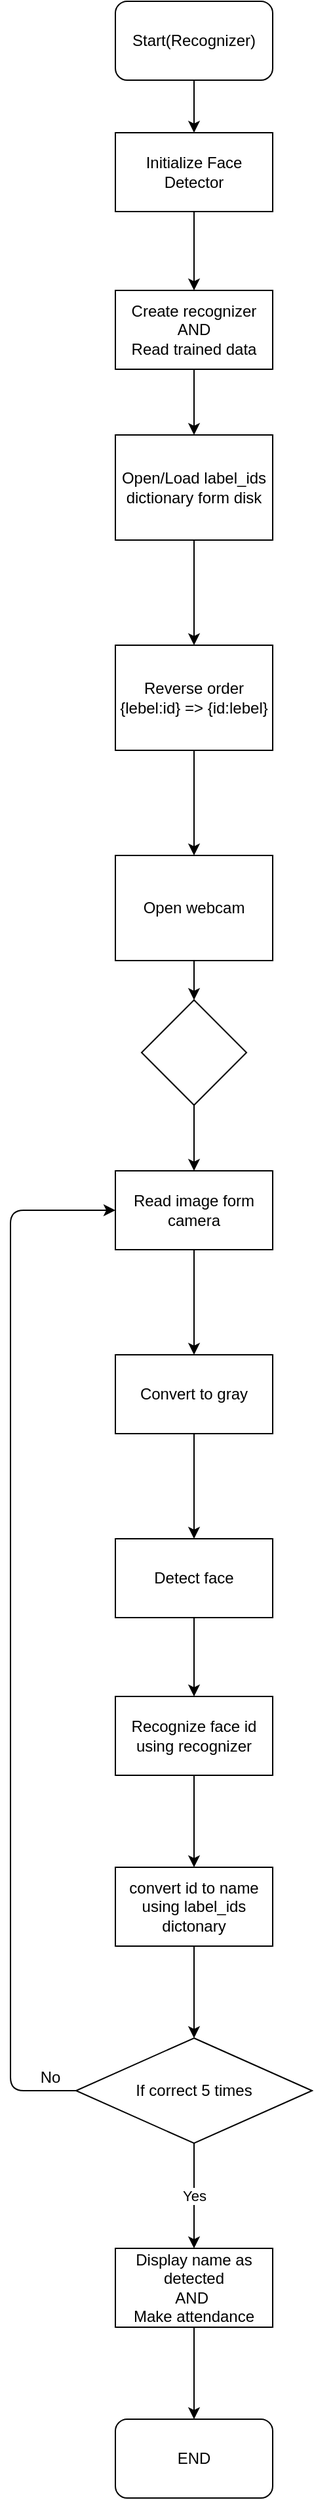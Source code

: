 <mxfile version="13.6.3" type="github">
  <diagram id="jJTg-65ZTCTfqy66i8AP" name="Page-1">
    <mxGraphModel dx="742" dy="508" grid="1" gridSize="10" guides="1" tooltips="1" connect="1" arrows="1" fold="1" page="1" pageScale="1" pageWidth="850" pageHeight="1100" math="0" shadow="0">
      <root>
        <mxCell id="0" />
        <mxCell id="1" parent="0" />
        <mxCell id="sS1diXo8vZ87NtzZJMUr-3" value="" style="edgeStyle=orthogonalEdgeStyle;rounded=0;orthogonalLoop=1;jettySize=auto;html=1;" edge="1" parent="1" source="sS1diXo8vZ87NtzZJMUr-1" target="sS1diXo8vZ87NtzZJMUr-2">
          <mxGeometry relative="1" as="geometry" />
        </mxCell>
        <mxCell id="sS1diXo8vZ87NtzZJMUr-1" value="Start(Recognizer)" style="rounded=1;whiteSpace=wrap;html=1;" vertex="1" parent="1">
          <mxGeometry x="320" y="40" width="120" height="60" as="geometry" />
        </mxCell>
        <mxCell id="sS1diXo8vZ87NtzZJMUr-5" value="" style="edgeStyle=orthogonalEdgeStyle;rounded=0;orthogonalLoop=1;jettySize=auto;html=1;" edge="1" parent="1" source="sS1diXo8vZ87NtzZJMUr-2" target="sS1diXo8vZ87NtzZJMUr-4">
          <mxGeometry relative="1" as="geometry" />
        </mxCell>
        <mxCell id="sS1diXo8vZ87NtzZJMUr-2" value="Initialize Face Detector" style="rounded=0;whiteSpace=wrap;html=1;" vertex="1" parent="1">
          <mxGeometry x="320" y="140" width="120" height="60" as="geometry" />
        </mxCell>
        <mxCell id="sS1diXo8vZ87NtzZJMUr-7" value="" style="edgeStyle=orthogonalEdgeStyle;rounded=0;orthogonalLoop=1;jettySize=auto;html=1;" edge="1" parent="1" source="sS1diXo8vZ87NtzZJMUr-4">
          <mxGeometry relative="1" as="geometry">
            <mxPoint x="380" y="370" as="targetPoint" />
          </mxGeometry>
        </mxCell>
        <mxCell id="sS1diXo8vZ87NtzZJMUr-4" value="Create recognizer&lt;br&gt;AND&lt;br&gt;Read trained data" style="rounded=0;whiteSpace=wrap;html=1;" vertex="1" parent="1">
          <mxGeometry x="320" y="260" width="120" height="60" as="geometry" />
        </mxCell>
        <mxCell id="sS1diXo8vZ87NtzZJMUr-10" value="" style="edgeStyle=orthogonalEdgeStyle;rounded=0;orthogonalLoop=1;jettySize=auto;html=1;" edge="1" parent="1" source="sS1diXo8vZ87NtzZJMUr-8" target="sS1diXo8vZ87NtzZJMUr-9">
          <mxGeometry relative="1" as="geometry" />
        </mxCell>
        <mxCell id="sS1diXo8vZ87NtzZJMUr-8" value="Open/Load label_ids dictionary form disk" style="rounded=0;whiteSpace=wrap;html=1;" vertex="1" parent="1">
          <mxGeometry x="320" y="370" width="120" height="80" as="geometry" />
        </mxCell>
        <mxCell id="sS1diXo8vZ87NtzZJMUr-12" value="" style="edgeStyle=orthogonalEdgeStyle;rounded=0;orthogonalLoop=1;jettySize=auto;html=1;" edge="1" parent="1" source="sS1diXo8vZ87NtzZJMUr-9" target="sS1diXo8vZ87NtzZJMUr-11">
          <mxGeometry relative="1" as="geometry" />
        </mxCell>
        <mxCell id="sS1diXo8vZ87NtzZJMUr-9" value="Reverse order&lt;br&gt;{lebel:id} =&amp;gt; {id:lebel}" style="rounded=0;whiteSpace=wrap;html=1;" vertex="1" parent="1">
          <mxGeometry x="320" y="530" width="120" height="80" as="geometry" />
        </mxCell>
        <mxCell id="sS1diXo8vZ87NtzZJMUr-14" value="" style="edgeStyle=orthogonalEdgeStyle;rounded=0;orthogonalLoop=1;jettySize=auto;html=1;" edge="1" parent="1" source="sS1diXo8vZ87NtzZJMUr-11" target="sS1diXo8vZ87NtzZJMUr-13">
          <mxGeometry relative="1" as="geometry" />
        </mxCell>
        <mxCell id="sS1diXo8vZ87NtzZJMUr-11" value="Open webcam" style="rounded=0;whiteSpace=wrap;html=1;" vertex="1" parent="1">
          <mxGeometry x="320" y="690" width="120" height="80" as="geometry" />
        </mxCell>
        <mxCell id="sS1diXo8vZ87NtzZJMUr-16" value="" style="edgeStyle=orthogonalEdgeStyle;rounded=0;orthogonalLoop=1;jettySize=auto;html=1;" edge="1" parent="1" source="sS1diXo8vZ87NtzZJMUr-13" target="sS1diXo8vZ87NtzZJMUr-15">
          <mxGeometry relative="1" as="geometry" />
        </mxCell>
        <mxCell id="sS1diXo8vZ87NtzZJMUr-13" value="" style="rhombus;whiteSpace=wrap;html=1;" vertex="1" parent="1">
          <mxGeometry x="340" y="800" width="80" height="80" as="geometry" />
        </mxCell>
        <mxCell id="sS1diXo8vZ87NtzZJMUr-18" value="" style="edgeStyle=orthogonalEdgeStyle;rounded=0;orthogonalLoop=1;jettySize=auto;html=1;" edge="1" parent="1" source="sS1diXo8vZ87NtzZJMUr-15" target="sS1diXo8vZ87NtzZJMUr-17">
          <mxGeometry relative="1" as="geometry" />
        </mxCell>
        <mxCell id="sS1diXo8vZ87NtzZJMUr-15" value="Read image form camera" style="whiteSpace=wrap;html=1;" vertex="1" parent="1">
          <mxGeometry x="320" y="930" width="120" height="60" as="geometry" />
        </mxCell>
        <mxCell id="sS1diXo8vZ87NtzZJMUr-20" value="" style="edgeStyle=orthogonalEdgeStyle;rounded=0;orthogonalLoop=1;jettySize=auto;html=1;" edge="1" parent="1" source="sS1diXo8vZ87NtzZJMUr-17" target="sS1diXo8vZ87NtzZJMUr-19">
          <mxGeometry relative="1" as="geometry" />
        </mxCell>
        <mxCell id="sS1diXo8vZ87NtzZJMUr-17" value="Convert to gray" style="whiteSpace=wrap;html=1;" vertex="1" parent="1">
          <mxGeometry x="320" y="1070" width="120" height="60" as="geometry" />
        </mxCell>
        <mxCell id="sS1diXo8vZ87NtzZJMUr-22" value="" style="edgeStyle=orthogonalEdgeStyle;rounded=0;orthogonalLoop=1;jettySize=auto;html=1;" edge="1" parent="1" source="sS1diXo8vZ87NtzZJMUr-19" target="sS1diXo8vZ87NtzZJMUr-21">
          <mxGeometry relative="1" as="geometry" />
        </mxCell>
        <mxCell id="sS1diXo8vZ87NtzZJMUr-19" value="Detect face" style="whiteSpace=wrap;html=1;" vertex="1" parent="1">
          <mxGeometry x="320" y="1210" width="120" height="60" as="geometry" />
        </mxCell>
        <mxCell id="sS1diXo8vZ87NtzZJMUr-26" value="" style="edgeStyle=orthogonalEdgeStyle;rounded=0;orthogonalLoop=1;jettySize=auto;html=1;entryX=0.5;entryY=0;entryDx=0;entryDy=0;" edge="1" parent="1" source="sS1diXo8vZ87NtzZJMUr-21" target="sS1diXo8vZ87NtzZJMUr-37">
          <mxGeometry relative="1" as="geometry">
            <mxPoint x="380" y="1450" as="targetPoint" />
          </mxGeometry>
        </mxCell>
        <mxCell id="sS1diXo8vZ87NtzZJMUr-21" value="Recognize face id using recognizer" style="whiteSpace=wrap;html=1;" vertex="1" parent="1">
          <mxGeometry x="320" y="1330" width="120" height="60" as="geometry" />
        </mxCell>
        <mxCell id="sS1diXo8vZ87NtzZJMUr-25" value="If correct 5 times" style="rhombus;whiteSpace=wrap;html=1;" vertex="1" parent="1">
          <mxGeometry x="290" y="1590" width="180" height="80" as="geometry" />
        </mxCell>
        <mxCell id="sS1diXo8vZ87NtzZJMUr-41" value="" style="edgeStyle=orthogonalEdgeStyle;rounded=0;orthogonalLoop=1;jettySize=auto;html=1;" edge="1" parent="1" source="sS1diXo8vZ87NtzZJMUr-27" target="sS1diXo8vZ87NtzZJMUr-40">
          <mxGeometry relative="1" as="geometry" />
        </mxCell>
        <mxCell id="sS1diXo8vZ87NtzZJMUr-27" value="Display name as detected&lt;br&gt;AND&amp;nbsp;&lt;br&gt;Make attendance" style="whiteSpace=wrap;html=1;" vertex="1" parent="1">
          <mxGeometry x="320" y="1750" width="120" height="60" as="geometry" />
        </mxCell>
        <mxCell id="sS1diXo8vZ87NtzZJMUr-29" value="" style="endArrow=classic;html=1;exitX=0.5;exitY=1;exitDx=0;exitDy=0;entryX=0.5;entryY=0;entryDx=0;entryDy=0;" edge="1" parent="1" source="sS1diXo8vZ87NtzZJMUr-25" target="sS1diXo8vZ87NtzZJMUr-27">
          <mxGeometry relative="1" as="geometry">
            <mxPoint x="330" y="1580" as="sourcePoint" />
            <mxPoint x="430" y="1580" as="targetPoint" />
          </mxGeometry>
        </mxCell>
        <mxCell id="sS1diXo8vZ87NtzZJMUr-30" value="Yes" style="edgeLabel;resizable=0;html=1;align=center;verticalAlign=middle;" connectable="0" vertex="1" parent="sS1diXo8vZ87NtzZJMUr-29">
          <mxGeometry relative="1" as="geometry" />
        </mxCell>
        <mxCell id="sS1diXo8vZ87NtzZJMUr-32" value="" style="endArrow=classic;html=1;exitX=0;exitY=0.5;exitDx=0;exitDy=0;entryX=0;entryY=0.5;entryDx=0;entryDy=0;" edge="1" parent="1" source="sS1diXo8vZ87NtzZJMUr-25" target="sS1diXo8vZ87NtzZJMUr-15">
          <mxGeometry width="50" height="50" relative="1" as="geometry">
            <mxPoint x="360" y="1430" as="sourcePoint" />
            <mxPoint x="240" y="960" as="targetPoint" />
            <Array as="points">
              <mxPoint x="240" y="1630" />
              <mxPoint x="240" y="960" />
            </Array>
          </mxGeometry>
        </mxCell>
        <mxCell id="sS1diXo8vZ87NtzZJMUr-34" value="No" style="text;html=1;align=center;verticalAlign=middle;resizable=0;points=[];autosize=1;" vertex="1" parent="1">
          <mxGeometry x="255" y="1610" width="30" height="20" as="geometry" />
        </mxCell>
        <mxCell id="sS1diXo8vZ87NtzZJMUr-38" value="" style="edgeStyle=orthogonalEdgeStyle;rounded=0;orthogonalLoop=1;jettySize=auto;html=1;" edge="1" parent="1" source="sS1diXo8vZ87NtzZJMUr-37" target="sS1diXo8vZ87NtzZJMUr-25">
          <mxGeometry relative="1" as="geometry" />
        </mxCell>
        <mxCell id="sS1diXo8vZ87NtzZJMUr-37" value="convert id to name using label_ids dictonary" style="rounded=0;whiteSpace=wrap;html=1;" vertex="1" parent="1">
          <mxGeometry x="320" y="1460" width="120" height="60" as="geometry" />
        </mxCell>
        <mxCell id="sS1diXo8vZ87NtzZJMUr-40" value="END" style="rounded=1;whiteSpace=wrap;html=1;" vertex="1" parent="1">
          <mxGeometry x="320" y="1880" width="120" height="60" as="geometry" />
        </mxCell>
      </root>
    </mxGraphModel>
  </diagram>
</mxfile>
